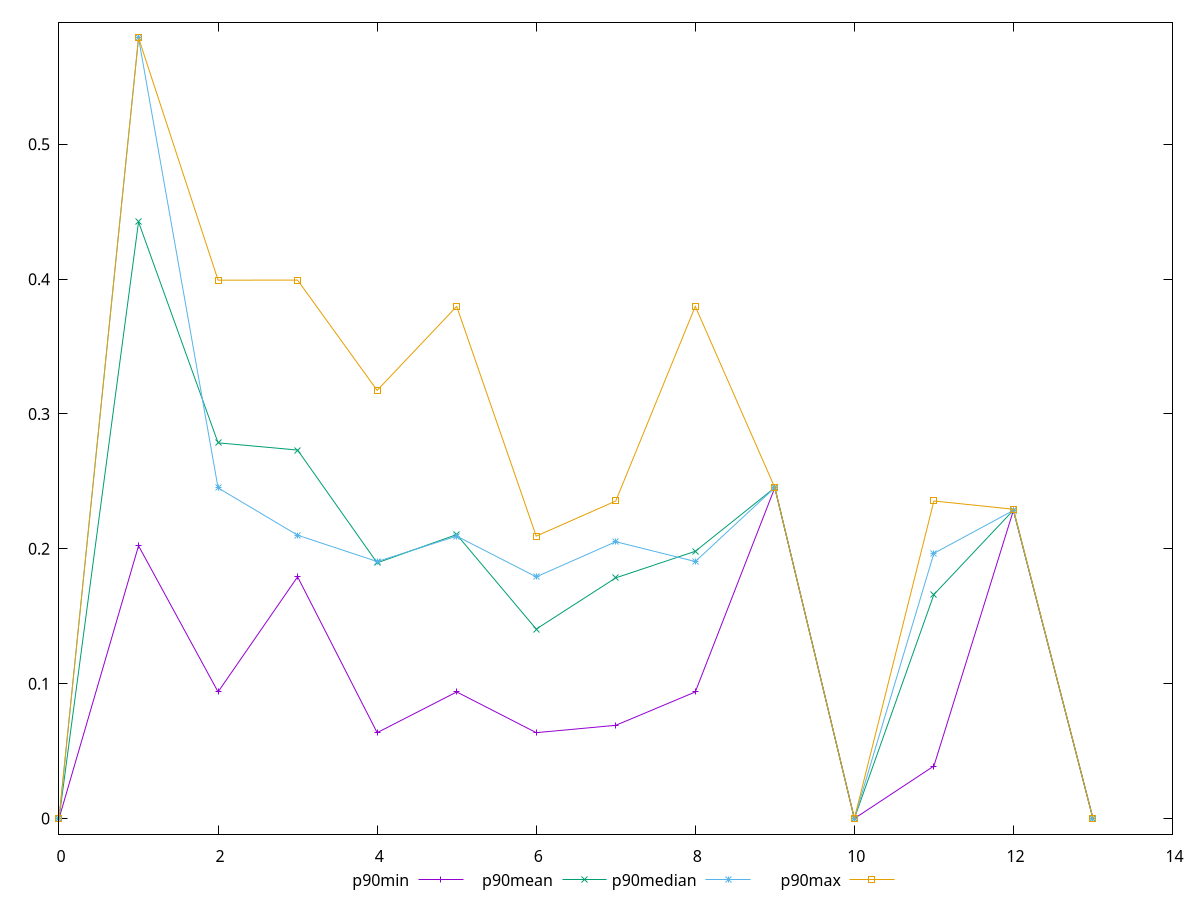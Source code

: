 reset
set terminal svg size 640, 520 enhanced background rgb 'white'
set output "reprap/cumulative-layout-shift/progression/value.svg"

$p90Min <<EOF
0 0
1 0.20224875195821124
2 0.09390384928385416
3 0.1792506052652995
4 0.0636767578125
5 0.0938739013671875
6 0.0636767578125
7 0.0691375732421875
8 0.0938739013671875
9 0.24537114122178816
10 0
11 0.0389404296875
12 0.22853081597222222
13 0
EOF

$p90Mean <<EOF
0 0
1 0.4424071816526813
2 0.27860121203293026
3 0.27323771323451296
4 0.18960589292314317
5 0.2105929197735258
6 0.1404844704733954
7 0.1784828920717593
8 0.19817794100443537
9 0.2453711412217884
10 0
11 0.1660966316505715
12 0.22867680362654344
13 0
EOF

$p90Median <<EOF
0 0
1 0.5788870016733805
2 0.2451904294755724
3 0.21009897009531664
4 0.1905707836151123
5 0.20941780090332032
6 0.17922065734863282
7 0.20527796427408854
8 0.1905707836151123
9 0.24537114122178816
10 0
11 0.19667434692382812
12 0.22853081597222222
13 0
EOF

$p90Max <<EOF
0 0
1 0.5789013245900472
2 0.39926581721835663
3 0.3992684213850233
4 0.31750728607177736
5 0.3797997665405274
6 0.20941780090332032
7 0.23547510782877604
8 0.3797997665405274
9 0.24537114122178816
10 0
11 0.23547510782877604
12 0.22935199652777777
13 0
EOF

set key outside below
set yrange [-0.011578026491800944:0.5904793510818481]

plot \
  $p90Min title "p90min" with linespoints, \
  $p90Mean title "p90mean" with linespoints, \
  $p90Median title "p90median" with linespoints, \
  $p90Max title "p90max" with linespoints, \


reset